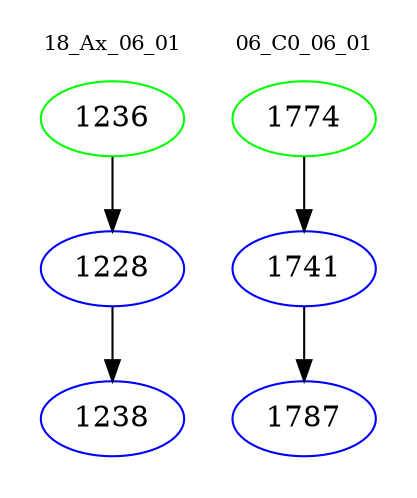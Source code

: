 digraph{
subgraph cluster_0 {
color = white
label = "18_Ax_06_01";
fontsize=10;
T0_1236 [label="1236", color="green"]
T0_1236 -> T0_1228 [color="black"]
T0_1228 [label="1228", color="blue"]
T0_1228 -> T0_1238 [color="black"]
T0_1238 [label="1238", color="blue"]
}
subgraph cluster_1 {
color = white
label = "06_C0_06_01";
fontsize=10;
T1_1774 [label="1774", color="green"]
T1_1774 -> T1_1741 [color="black"]
T1_1741 [label="1741", color="blue"]
T1_1741 -> T1_1787 [color="black"]
T1_1787 [label="1787", color="blue"]
}
}
